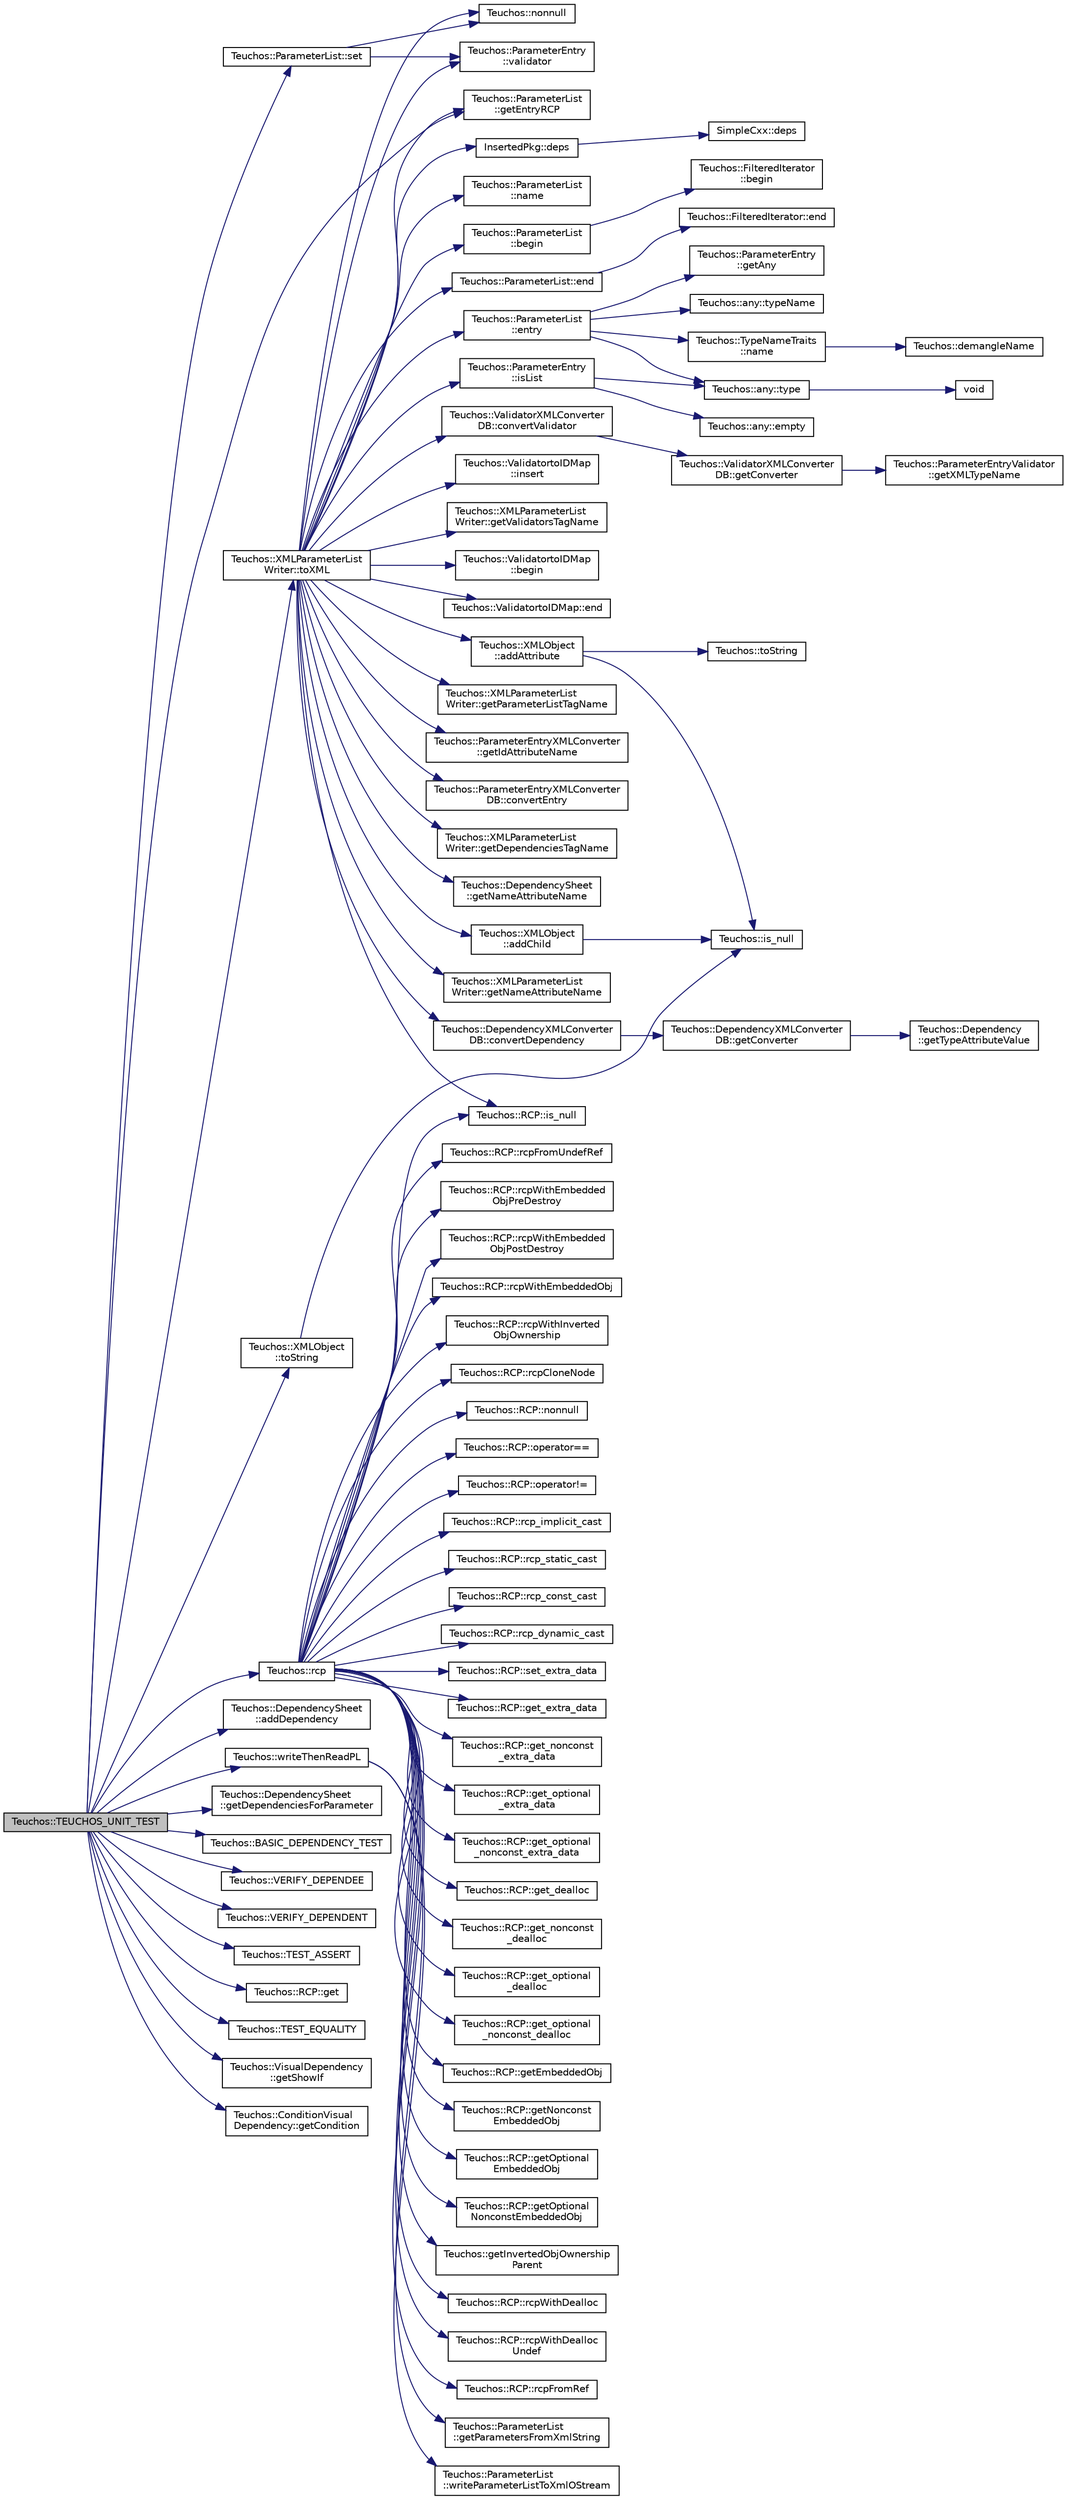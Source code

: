 digraph "Teuchos::TEUCHOS_UNIT_TEST"
{
  edge [fontname="Helvetica",fontsize="10",labelfontname="Helvetica",labelfontsize="10"];
  node [fontname="Helvetica",fontsize="10",shape=record];
  rankdir="LR";
  Node6252 [label="Teuchos::TEUCHOS_UNIT_TEST",height=0.2,width=0.4,color="black", fillcolor="grey75", style="filled", fontcolor="black"];
  Node6252 -> Node6253 [color="midnightblue",fontsize="10",style="solid",fontname="Helvetica"];
  Node6253 [label="Teuchos::rcp",height=0.2,width=0.4,color="black", fillcolor="white", style="filled",URL="$d3/d74/namespace_teuchos.html#a8ce99105ee4c7203a1ecb670a198671a",tooltip="Deprecated. "];
  Node6253 -> Node6254 [color="midnightblue",fontsize="10",style="solid",fontname="Helvetica"];
  Node6254 [label="Teuchos::RCP::rcpWithDealloc",height=0.2,width=0.4,color="black", fillcolor="white", style="filled",URL="$d5/d9a/class_teuchos_1_1_r_c_p.html#a0c6441ac96ec5797f7b487e4c851aebe",tooltip="Initialize from a raw pointer with a deallocation policy. "];
  Node6253 -> Node6255 [color="midnightblue",fontsize="10",style="solid",fontname="Helvetica"];
  Node6255 [label="Teuchos::RCP::rcpWithDealloc\lUndef",height=0.2,width=0.4,color="black", fillcolor="white", style="filled",URL="$d5/d9a/class_teuchos_1_1_r_c_p.html#a69ff146d10e16f667ef0ce4523a5eef7",tooltip="Initialize from a raw pointer with a deallocation policy for an undefined type. "];
  Node6253 -> Node6256 [color="midnightblue",fontsize="10",style="solid",fontname="Helvetica"];
  Node6256 [label="Teuchos::RCP::rcpFromRef",height=0.2,width=0.4,color="black", fillcolor="white", style="filled",URL="$d5/d9a/class_teuchos_1_1_r_c_p.html#a6c754d72d6d232c97e38bc359ab6ef82",tooltip="Return a non-owning weak RCP object from a raw object reference for a defined type. "];
  Node6253 -> Node6257 [color="midnightblue",fontsize="10",style="solid",fontname="Helvetica"];
  Node6257 [label="Teuchos::RCP::rcpFromUndefRef",height=0.2,width=0.4,color="black", fillcolor="white", style="filled",URL="$d5/d9a/class_teuchos_1_1_r_c_p.html#a823eee3138de3b23dab97b3f37e197f3",tooltip="Return a non-owning weak RCP object from a raw object reference for an undefined type. "];
  Node6253 -> Node6258 [color="midnightblue",fontsize="10",style="solid",fontname="Helvetica"];
  Node6258 [label="Teuchos::RCP::rcpWithEmbedded\lObjPreDestroy",height=0.2,width=0.4,color="black", fillcolor="white", style="filled",URL="$d5/d9a/class_teuchos_1_1_r_c_p.html#a02148aef172f7b2c0fb2de29cb01b91a",tooltip="Create an RCP with and also put in an embedded object. "];
  Node6253 -> Node6259 [color="midnightblue",fontsize="10",style="solid",fontname="Helvetica"];
  Node6259 [label="Teuchos::RCP::rcpWithEmbedded\lObjPostDestroy",height=0.2,width=0.4,color="black", fillcolor="white", style="filled",URL="$d5/d9a/class_teuchos_1_1_r_c_p.html#a8272eea6a27f1fce6c30fc5d568f2de7",tooltip="Create an RCP with and also put in an embedded object. "];
  Node6253 -> Node6260 [color="midnightblue",fontsize="10",style="solid",fontname="Helvetica"];
  Node6260 [label="Teuchos::RCP::rcpWithEmbeddedObj",height=0.2,width=0.4,color="black", fillcolor="white", style="filled",URL="$d5/d9a/class_teuchos_1_1_r_c_p.html#a506210a123b6e1747d910f037065bd73",tooltip="Create an RCP with and also put in an embedded object. "];
  Node6253 -> Node6261 [color="midnightblue",fontsize="10",style="solid",fontname="Helvetica"];
  Node6261 [label="Teuchos::RCP::rcpWithInverted\lObjOwnership",height=0.2,width=0.4,color="black", fillcolor="white", style="filled",URL="$d5/d9a/class_teuchos_1_1_r_c_p.html#abaa6bdcd39bac7dd5c12c3e0f49eba25",tooltip="Create a new RCP that inverts the ownership of parent and child. "];
  Node6253 -> Node6262 [color="midnightblue",fontsize="10",style="solid",fontname="Helvetica"];
  Node6262 [label="Teuchos::RCP::rcpCloneNode",height=0.2,width=0.4,color="black", fillcolor="white", style="filled",URL="$d5/d9a/class_teuchos_1_1_r_c_p.html#ae07a807743d25c57754a1988645ba791",tooltip="Allocate a new RCP object with a new RCPNode with memory pointing to the initial node. "];
  Node6253 -> Node6263 [color="midnightblue",fontsize="10",style="solid",fontname="Helvetica"];
  Node6263 [label="Teuchos::RCP::is_null",height=0.2,width=0.4,color="black", fillcolor="white", style="filled",URL="$d5/d9a/class_teuchos_1_1_r_c_p.html#a8033d79aee37a9378d73f70eb025b05d",tooltip="Returns true if the underlying pointer is null. "];
  Node6253 -> Node6264 [color="midnightblue",fontsize="10",style="solid",fontname="Helvetica"];
  Node6264 [label="Teuchos::RCP::nonnull",height=0.2,width=0.4,color="black", fillcolor="white", style="filled",URL="$d5/d9a/class_teuchos_1_1_r_c_p.html#ad792756b35ab5a2fa8c1d1d608763aec",tooltip="Returns true if p.get()!=NULL. "];
  Node6253 -> Node6265 [color="midnightblue",fontsize="10",style="solid",fontname="Helvetica"];
  Node6265 [label="Teuchos::RCP::operator==",height=0.2,width=0.4,color="black", fillcolor="white", style="filled",URL="$d5/d9a/class_teuchos_1_1_r_c_p.html#afab9d7e0e5480ec8b455e38de0eee49e",tooltip="Returns true if p.get()==NULL. "];
  Node6253 -> Node6266 [color="midnightblue",fontsize="10",style="solid",fontname="Helvetica"];
  Node6266 [label="Teuchos::RCP::operator!=",height=0.2,width=0.4,color="black", fillcolor="white", style="filled",URL="$d5/d9a/class_teuchos_1_1_r_c_p.html#a4081b5c4ac5b9d630a695755a72771cc",tooltip="Returns true if p.get()!=NULL. "];
  Node6253 -> Node6267 [color="midnightblue",fontsize="10",style="solid",fontname="Helvetica"];
  Node6267 [label="Teuchos::RCP::rcp_implicit_cast",height=0.2,width=0.4,color="black", fillcolor="white", style="filled",URL="$d5/d9a/class_teuchos_1_1_r_c_p.html#a61fc9f719ee13e5d961dcf47053883b4",tooltip="Implicit cast of underlying RCP type from T1* to T2*. "];
  Node6253 -> Node6268 [color="midnightblue",fontsize="10",style="solid",fontname="Helvetica"];
  Node6268 [label="Teuchos::RCP::rcp_static_cast",height=0.2,width=0.4,color="black", fillcolor="white", style="filled",URL="$d5/d9a/class_teuchos_1_1_r_c_p.html#a1c369381869737e67be8cab843b18076",tooltip="Static cast of underlying RCP type from T1* to T2*. "];
  Node6253 -> Node6269 [color="midnightblue",fontsize="10",style="solid",fontname="Helvetica"];
  Node6269 [label="Teuchos::RCP::rcp_const_cast",height=0.2,width=0.4,color="black", fillcolor="white", style="filled",URL="$d5/d9a/class_teuchos_1_1_r_c_p.html#a6931e6c2f74c9fa9467e5dc91c6cd983",tooltip="Constant cast of underlying RCP type from T1* to T2*. "];
  Node6253 -> Node6270 [color="midnightblue",fontsize="10",style="solid",fontname="Helvetica"];
  Node6270 [label="Teuchos::RCP::rcp_dynamic_cast",height=0.2,width=0.4,color="black", fillcolor="white", style="filled",URL="$d5/d9a/class_teuchos_1_1_r_c_p.html#a1580c807c6df3fdbcb953687b4ff60c7",tooltip="Dynamic cast of underlying RCP type from T1* to T2*. "];
  Node6253 -> Node6271 [color="midnightblue",fontsize="10",style="solid",fontname="Helvetica"];
  Node6271 [label="Teuchos::RCP::set_extra_data",height=0.2,width=0.4,color="black", fillcolor="white", style="filled",URL="$d5/d9a/class_teuchos_1_1_r_c_p.html#addd19618c28d1cbc6959f346cee07a7f",tooltip="Set extra data associated with a RCP object. "];
  Node6253 -> Node6272 [color="midnightblue",fontsize="10",style="solid",fontname="Helvetica"];
  Node6272 [label="Teuchos::RCP::get_extra_data",height=0.2,width=0.4,color="black", fillcolor="white", style="filled",URL="$d5/d9a/class_teuchos_1_1_r_c_p.html#ab7f7cd634c8250ff0515bd55c5f3cde6",tooltip="Get a const reference to extra data associated with a RCP object. "];
  Node6253 -> Node6273 [color="midnightblue",fontsize="10",style="solid",fontname="Helvetica"];
  Node6273 [label="Teuchos::RCP::get_nonconst\l_extra_data",height=0.2,width=0.4,color="black", fillcolor="white", style="filled",URL="$d5/d9a/class_teuchos_1_1_r_c_p.html#a8978c29ca24e96cb61185507a0419dac",tooltip="Get a non-const reference to extra data associated with a RCP object. "];
  Node6253 -> Node6274 [color="midnightblue",fontsize="10",style="solid",fontname="Helvetica"];
  Node6274 [label="Teuchos::RCP::get_optional\l_extra_data",height=0.2,width=0.4,color="black", fillcolor="white", style="filled",URL="$d5/d9a/class_teuchos_1_1_r_c_p.html#aac70269754b423e8e76d2e75b3dfbf96",tooltip="Get a pointer to const extra data (if it exists) associated with a RCP object. "];
  Node6253 -> Node6275 [color="midnightblue",fontsize="10",style="solid",fontname="Helvetica"];
  Node6275 [label="Teuchos::RCP::get_optional\l_nonconst_extra_data",height=0.2,width=0.4,color="black", fillcolor="white", style="filled",URL="$d5/d9a/class_teuchos_1_1_r_c_p.html#a7b838cf99afd0bb5f2ebc94ab8d73b59",tooltip="Get a pointer to non-const extra data (if it exists) associated with a RCP object. "];
  Node6253 -> Node6276 [color="midnightblue",fontsize="10",style="solid",fontname="Helvetica"];
  Node6276 [label="Teuchos::RCP::get_dealloc",height=0.2,width=0.4,color="black", fillcolor="white", style="filled",URL="$d5/d9a/class_teuchos_1_1_r_c_p.html#a62a1b34d2efe42b0a0fb4e20c1089f89",tooltip="Return a const reference to the underlying deallocator object. "];
  Node6253 -> Node6277 [color="midnightblue",fontsize="10",style="solid",fontname="Helvetica"];
  Node6277 [label="Teuchos::RCP::get_nonconst\l_dealloc",height=0.2,width=0.4,color="black", fillcolor="white", style="filled",URL="$d5/d9a/class_teuchos_1_1_r_c_p.html#a67483a8eaf4d6a5f234e7bd6c971b009",tooltip="Return a non-const reference to the underlying deallocator object. "];
  Node6253 -> Node6278 [color="midnightblue",fontsize="10",style="solid",fontname="Helvetica"];
  Node6278 [label="Teuchos::RCP::get_optional\l_dealloc",height=0.2,width=0.4,color="black", fillcolor="white", style="filled",URL="$d5/d9a/class_teuchos_1_1_r_c_p.html#ac7868e0bffe12f3a8c82daa61cd4cefb",tooltip="Return a pointer to the underlying const deallocator object if it exists. "];
  Node6253 -> Node6279 [color="midnightblue",fontsize="10",style="solid",fontname="Helvetica"];
  Node6279 [label="Teuchos::RCP::get_optional\l_nonconst_dealloc",height=0.2,width=0.4,color="black", fillcolor="white", style="filled",URL="$d5/d9a/class_teuchos_1_1_r_c_p.html#a40a73590cabeeb6ac3556981e068bd5d",tooltip="Return a pointer to the underlying non-const deallocator object if it exists. "];
  Node6253 -> Node6280 [color="midnightblue",fontsize="10",style="solid",fontname="Helvetica"];
  Node6280 [label="Teuchos::RCP::getEmbeddedObj",height=0.2,width=0.4,color="black", fillcolor="white", style="filled",URL="$d5/d9a/class_teuchos_1_1_r_c_p.html#afd9ce82fd86820b298f9c3847d585708",tooltip="Get a const reference to an embedded object that was set by calling rcpWithEmbeddedObjPreDestroy(), rcpWithEmbeddedObjPostDestory(), or rcpWithEmbeddedObj(). "];
  Node6253 -> Node6281 [color="midnightblue",fontsize="10",style="solid",fontname="Helvetica"];
  Node6281 [label="Teuchos::RCP::getNonconst\lEmbeddedObj",height=0.2,width=0.4,color="black", fillcolor="white", style="filled",URL="$d5/d9a/class_teuchos_1_1_r_c_p.html#a5dfd3a9f656d730dea2902f08a765811",tooltip="Get a non-const reference to an embedded object that was set by calling rcpWithEmbeddedObjPreDestroy(..."];
  Node6253 -> Node6282 [color="midnightblue",fontsize="10",style="solid",fontname="Helvetica"];
  Node6282 [label="Teuchos::RCP::getOptional\lEmbeddedObj",height=0.2,width=0.4,color="black", fillcolor="white", style="filled",URL="$d5/d9a/class_teuchos_1_1_r_c_p.html#ae35995646037935daf4f98375cbb7ae3",tooltip="Get an optional Ptr to a const embedded object if it was set by calling rcpWithEmbeddedObjPreDestroy(..."];
  Node6253 -> Node6283 [color="midnightblue",fontsize="10",style="solid",fontname="Helvetica"];
  Node6283 [label="Teuchos::RCP::getOptional\lNonconstEmbeddedObj",height=0.2,width=0.4,color="black", fillcolor="white", style="filled",URL="$d5/d9a/class_teuchos_1_1_r_c_p.html#a1fcb0b191b4d3f13cd7e2c139dcc4d8e",tooltip="Get an optional Ptr to a non-const embedded object if it was set by calling rcpWithEmbeddedObjPreDest..."];
  Node6253 -> Node6284 [color="midnightblue",fontsize="10",style="solid",fontname="Helvetica"];
  Node6284 [label="Teuchos::getInvertedObjOwnership\lParent",height=0.2,width=0.4,color="black", fillcolor="white", style="filled",URL="$d3/d74/namespace_teuchos.html#a36781a62aaf40511a8eb5a8c8d3914f9",tooltip="Get the parent back from an inverted ownership RCP. "];
  Node6252 -> Node6285 [color="midnightblue",fontsize="10",style="solid",fontname="Helvetica"];
  Node6285 [label="Teuchos::ParameterList::set",height=0.2,width=0.4,color="black", fillcolor="white", style="filled",URL="$db/d0f/class_teuchos_1_1_parameter_list.html#a4aba1b34b186a56ee70ce421f8544a50",tooltip="Set a parameter whose value has type T. "];
  Node6285 -> Node6286 [color="midnightblue",fontsize="10",style="solid",fontname="Helvetica"];
  Node6286 [label="Teuchos::nonnull",height=0.2,width=0.4,color="black", fillcolor="white", style="filled",URL="$d2/dc5/group___teuchos___r_c_p_std_shared_ptr_conversions__grp.html#gaecc73655aad3c6aaa1de138d2427426c",tooltip="Returns true if p.get()!=NULL. "];
  Node6285 -> Node6287 [color="midnightblue",fontsize="10",style="solid",fontname="Helvetica"];
  Node6287 [label="Teuchos::ParameterEntry\l::validator",height=0.2,width=0.4,color="black", fillcolor="white", style="filled",URL="$d8/dce/class_teuchos_1_1_parameter_entry.html#a7185dd2314bd0613e2fe8b99158e0bfc",tooltip="Return the (optional) validator object. "];
  Node6252 -> Node6288 [color="midnightblue",fontsize="10",style="solid",fontname="Helvetica"];
  Node6288 [label="Teuchos::ParameterList\l::getEntryRCP",height=0.2,width=0.4,color="black", fillcolor="white", style="filled",URL="$db/d0f/class_teuchos_1_1_parameter_list.html#ae1a098fc696a100fe5f8a52ea5e7dfc8",tooltip="Retrieves the RCP for an entry with the name name if it exists. "];
  Node6252 -> Node6289 [color="midnightblue",fontsize="10",style="solid",fontname="Helvetica"];
  Node6289 [label="Teuchos::DependencySheet\l::addDependency",height=0.2,width=0.4,color="black", fillcolor="white", style="filled",URL="$d3/dd4/class_teuchos_1_1_dependency_sheet.html#a4c9e6a287a4f28305f502b832e619dee",tooltip="Adds a dependency to the sheet. "];
  Node6252 -> Node6290 [color="midnightblue",fontsize="10",style="solid",fontname="Helvetica"];
  Node6290 [label="Teuchos::XMLParameterList\lWriter::toXML",height=0.2,width=0.4,color="black", fillcolor="white", style="filled",URL="$d1/d1a/class_teuchos_1_1_x_m_l_parameter_list_writer.html#afd50937bceed528fbaa2c50217ecb8ba"];
  Node6290 -> Node6291 [color="midnightblue",fontsize="10",style="solid",fontname="Helvetica"];
  Node6291 [label="Teuchos::XMLObject\l::addAttribute",height=0.2,width=0.4,color="black", fillcolor="white", style="filled",URL="$d8/d6a/class_teuchos_1_1_x_m_l_object.html#a8fd0bc34abda57f74ec1fd7e0580daf1",tooltip="Lookup whether or not Doubles are allowed. "];
  Node6291 -> Node6292 [color="midnightblue",fontsize="10",style="solid",fontname="Helvetica"];
  Node6292 [label="Teuchos::is_null",height=0.2,width=0.4,color="black", fillcolor="white", style="filled",URL="$d2/dc5/group___teuchos___r_c_p_std_shared_ptr_conversions__grp.html#gade66554b0078fdf9b134723ef5da551f",tooltip="Returns true if p.get()==NULL. "];
  Node6291 -> Node6293 [color="midnightblue",fontsize="10",style="solid",fontname="Helvetica"];
  Node6293 [label="Teuchos::toString",height=0.2,width=0.4,color="black", fillcolor="white", style="filled",URL="$d3/d74/namespace_teuchos.html#a74fc3ddc7fbfe445af63ee8b8f6ee232"];
  Node6290 -> Node6294 [color="midnightblue",fontsize="10",style="solid",fontname="Helvetica"];
  Node6294 [label="Teuchos::XMLParameterList\lWriter::getNameAttributeName",height=0.2,width=0.4,color="black", fillcolor="white", style="filled",URL="$d1/d1a/class_teuchos_1_1_x_m_l_parameter_list_writer.html#afb6e332e8bdca5aae143d9ffd4593196"];
  Node6290 -> Node6295 [color="midnightblue",fontsize="10",style="solid",fontname="Helvetica"];
  Node6295 [label="Teuchos::ParameterList\l::name",height=0.2,width=0.4,color="black", fillcolor="white", style="filled",URL="$db/d0f/class_teuchos_1_1_parameter_list.html#a6d8b322eb76af7593abacef528c8b890",tooltip="The name of this ParameterList. "];
  Node6290 -> Node6263 [color="midnightblue",fontsize="10",style="solid",fontname="Helvetica"];
  Node6290 -> Node6296 [color="midnightblue",fontsize="10",style="solid",fontname="Helvetica"];
  Node6296 [label="InsertedPkg::deps",height=0.2,width=0.4,color="black", fillcolor="white", style="filled",URL="$d5/dae/namespace_inserted_pkg.html#a5898c0811539521cb75e27d51cf95094"];
  Node6296 -> Node6297 [color="midnightblue",fontsize="10",style="solid",fontname="Helvetica"];
  Node6297 [label="SimpleCxx::deps",height=0.2,width=0.4,color="black", fillcolor="white", style="filled",URL="$dd/dc5/namespace_simple_cxx.html#a23e4fc6840f644de454960187fe0fc21"];
  Node6290 -> Node6298 [color="midnightblue",fontsize="10",style="solid",fontname="Helvetica"];
  Node6298 [label="Teuchos::XMLObject\l::addChild",height=0.2,width=0.4,color="black", fillcolor="white", style="filled",URL="$d8/d6a/class_teuchos_1_1_x_m_l_object.html#a14a87a0b7a6e3bbe798e3119708a6451",tooltip="Add a child node to the node. "];
  Node6298 -> Node6292 [color="midnightblue",fontsize="10",style="solid",fontname="Helvetica"];
  Node6290 -> Node6299 [color="midnightblue",fontsize="10",style="solid",fontname="Helvetica"];
  Node6299 [label="Teuchos::ParameterList\l::begin",height=0.2,width=0.4,color="black", fillcolor="white", style="filled",URL="$db/d0f/class_teuchos_1_1_parameter_list.html#a8c8df5595f92eeba117092cd9c697cf3",tooltip="An iterator pointing to the first entry. "];
  Node6299 -> Node6300 [color="midnightblue",fontsize="10",style="solid",fontname="Helvetica"];
  Node6300 [label="Teuchos::FilteredIterator\l::begin",height=0.2,width=0.4,color="black", fillcolor="white", style="filled",URL="$d0/d5b/class_teuchos_1_1_filtered_iterator.html#a24ecb067ef1da0b4b80ac885fbf04446"];
  Node6290 -> Node6301 [color="midnightblue",fontsize="10",style="solid",fontname="Helvetica"];
  Node6301 [label="Teuchos::ParameterList::end",height=0.2,width=0.4,color="black", fillcolor="white", style="filled",URL="$db/d0f/class_teuchos_1_1_parameter_list.html#a18d24b3c1b7689b39ed37febfd9c1351",tooltip="An iterator pointing beyond the last entry. "];
  Node6301 -> Node6302 [color="midnightblue",fontsize="10",style="solid",fontname="Helvetica"];
  Node6302 [label="Teuchos::FilteredIterator::end",height=0.2,width=0.4,color="black", fillcolor="white", style="filled",URL="$d0/d5b/class_teuchos_1_1_filtered_iterator.html#a78f53ca359dcbe8ce69a256edbb53fd7"];
  Node6290 -> Node6303 [color="midnightblue",fontsize="10",style="solid",fontname="Helvetica"];
  Node6303 [label="Teuchos::ParameterList\l::entry",height=0.2,width=0.4,color="black", fillcolor="white", style="filled",URL="$db/d0f/class_teuchos_1_1_parameter_list.html#a16764f2d0e8dd2bc5838a02e8124fea9",tooltip="Access to ParameterEntry (i.e., returns i->second) "];
  Node6303 -> Node6304 [color="midnightblue",fontsize="10",style="solid",fontname="Helvetica"];
  Node6304 [label="Teuchos::ParameterEntry\l::getAny",height=0.2,width=0.4,color="black", fillcolor="white", style="filled",URL="$d8/dce/class_teuchos_1_1_parameter_entry.html#a425db8b42bc49d24323293218f38eeee",tooltip="Direct access to the Teuchos::any data value underlying this object. The bool argument activeQry (def..."];
  Node6303 -> Node6305 [color="midnightblue",fontsize="10",style="solid",fontname="Helvetica"];
  Node6305 [label="Teuchos::any::type",height=0.2,width=0.4,color="black", fillcolor="white", style="filled",URL="$dd/d49/class_teuchos_1_1any.html#a506e528ee1048c5ddb09e865dc63fa37",tooltip="Return the type of value being stored. "];
  Node6305 -> Node6306 [color="midnightblue",fontsize="10",style="solid",fontname="Helvetica"];
  Node6306 [label="void",height=0.2,width=0.4,color="black", fillcolor="white", style="filled",URL="$d1/dd1/3rd_party_2gc_2include_2gc_8h.html#acacfa47efcc44a29f7bb7d98f2a000f8"];
  Node6303 -> Node6307 [color="midnightblue",fontsize="10",style="solid",fontname="Helvetica"];
  Node6307 [label="Teuchos::any::typeName",height=0.2,width=0.4,color="black", fillcolor="white", style="filled",URL="$dd/d49/class_teuchos_1_1any.html#a9e2f3f09e7a67b2725bec3dbd8c48747",tooltip="Return the name of the type. "];
  Node6303 -> Node6308 [color="midnightblue",fontsize="10",style="solid",fontname="Helvetica"];
  Node6308 [label="Teuchos::TypeNameTraits\l::name",height=0.2,width=0.4,color="black", fillcolor="white", style="filled",URL="$de/d50/class_teuchos_1_1_type_name_traits.html#acd376f70f0fd37929269c42db3a0b641"];
  Node6308 -> Node6309 [color="midnightblue",fontsize="10",style="solid",fontname="Helvetica"];
  Node6309 [label="Teuchos::demangleName",height=0.2,width=0.4,color="black", fillcolor="white", style="filled",URL="$d3/d74/namespace_teuchos.html#ab51ffd2f72e19eea6eb568cf76539e47",tooltip="Demangle a C++ name if valid. "];
  Node6290 -> Node6310 [color="midnightblue",fontsize="10",style="solid",fontname="Helvetica"];
  Node6310 [label="Teuchos::ParameterEntry\l::isList",height=0.2,width=0.4,color="black", fillcolor="white", style="filled",URL="$d8/dce/class_teuchos_1_1_parameter_entry.html#aceb44068957a651be7929f7b86fe95e8",tooltip="Return whether or not the value itself is a list. "];
  Node6310 -> Node6311 [color="midnightblue",fontsize="10",style="solid",fontname="Helvetica"];
  Node6311 [label="Teuchos::any::empty",height=0.2,width=0.4,color="black", fillcolor="white", style="filled",URL="$dd/d49/class_teuchos_1_1any.html#afa3427d61d138802eb6728ea065f1e1a",tooltip="Return true if nothing is being stored. "];
  Node6310 -> Node6305 [color="midnightblue",fontsize="10",style="solid",fontname="Helvetica"];
  Node6290 -> Node6286 [color="midnightblue",fontsize="10",style="solid",fontname="Helvetica"];
  Node6290 -> Node6287 [color="midnightblue",fontsize="10",style="solid",fontname="Helvetica"];
  Node6290 -> Node6312 [color="midnightblue",fontsize="10",style="solid",fontname="Helvetica"];
  Node6312 [label="Teuchos::ValidatortoIDMap\l::insert",height=0.2,width=0.4,color="black", fillcolor="white", style="filled",URL="$d4/d1d/class_teuchos_1_1_validatorto_i_d_map.html#a5356125e36d59bd60f30d92b285b518b",tooltip="inserts an IDValidatorPair into the map. "];
  Node6290 -> Node6313 [color="midnightblue",fontsize="10",style="solid",fontname="Helvetica"];
  Node6313 [label="Teuchos::XMLParameterList\lWriter::getValidatorsTagName",height=0.2,width=0.4,color="black", fillcolor="white", style="filled",URL="$d1/d1a/class_teuchos_1_1_x_m_l_parameter_list_writer.html#ac1028cbbdbb24e0986765fa151bcbbff"];
  Node6290 -> Node6314 [color="midnightblue",fontsize="10",style="solid",fontname="Helvetica"];
  Node6314 [label="Teuchos::ValidatortoIDMap\l::begin",height=0.2,width=0.4,color="black", fillcolor="white", style="filled",URL="$d4/d1d/class_teuchos_1_1_validatorto_i_d_map.html#af919e9a1637ec6936784d77ab278cfa9",tooltip="Returns a const_reference to the beginning of the map. "];
  Node6290 -> Node6315 [color="midnightblue",fontsize="10",style="solid",fontname="Helvetica"];
  Node6315 [label="Teuchos::ValidatortoIDMap::end",height=0.2,width=0.4,color="black", fillcolor="white", style="filled",URL="$d4/d1d/class_teuchos_1_1_validatorto_i_d_map.html#a441d25adb91689bf142c44c1e8017cc8",tooltip="Returns a const_reference to the end of the map. "];
  Node6290 -> Node6316 [color="midnightblue",fontsize="10",style="solid",fontname="Helvetica"];
  Node6316 [label="Teuchos::ValidatorXMLConverter\lDB::convertValidator",height=0.2,width=0.4,color="black", fillcolor="white", style="filled",URL="$d2/df8/class_teuchos_1_1_validator_x_m_l_converter_d_b.html#a235e730044b8012bd5d2865f4293906e",tooltip="Given a validator converts the validator to XML. "];
  Node6316 -> Node6317 [color="midnightblue",fontsize="10",style="solid",fontname="Helvetica"];
  Node6317 [label="Teuchos::ValidatorXMLConverter\lDB::getConverter",height=0.2,width=0.4,color="black", fillcolor="white", style="filled",URL="$d2/df8/class_teuchos_1_1_validator_x_m_l_converter_d_b.html#aa9a58d231423eac6743c6ddf46a56e26",tooltip="Get an appropriate ValidatorXMLConverter given a Validator. "];
  Node6317 -> Node6318 [color="midnightblue",fontsize="10",style="solid",fontname="Helvetica"];
  Node6318 [label="Teuchos::ParameterEntryValidator\l::getXMLTypeName",height=0.2,width=0.4,color="black", fillcolor="white", style="filled",URL="$db/d78/class_teuchos_1_1_parameter_entry_validator.html#a8ec3454d675374f77230cc710f3e53ed",tooltip="Get a string that should be used as a value of the type attribute when serializing it to XML..."];
  Node6290 -> Node6319 [color="midnightblue",fontsize="10",style="solid",fontname="Helvetica"];
  Node6319 [label="Teuchos::XMLParameterList\lWriter::getParameterListTagName",height=0.2,width=0.4,color="black", fillcolor="white", style="filled",URL="$d1/d1a/class_teuchos_1_1_x_m_l_parameter_list_writer.html#a6d17826011d3697aea0e918e6929c4fa"];
  Node6290 -> Node6288 [color="midnightblue",fontsize="10",style="solid",fontname="Helvetica"];
  Node6290 -> Node6320 [color="midnightblue",fontsize="10",style="solid",fontname="Helvetica"];
  Node6320 [label="Teuchos::ParameterEntryXMLConverter\l::getIdAttributeName",height=0.2,width=0.4,color="black", fillcolor="white", style="filled",URL="$db/d17/class_teuchos_1_1_parameter_entry_x_m_l_converter.html#aae692f62a49a619e31df4357f5d4d4a8"];
  Node6290 -> Node6321 [color="midnightblue",fontsize="10",style="solid",fontname="Helvetica"];
  Node6321 [label="Teuchos::ParameterEntryXMLConverter\lDB::convertEntry",height=0.2,width=0.4,color="black", fillcolor="white", style="filled",URL="$da/d6f/class_teuchos_1_1_parameter_entry_x_m_l_converter_d_b.html#a185d7071f0bc736aa0d5f6afd78f63b5",tooltip="Converts the given ParameterEntry to XML. "];
  Node6290 -> Node6322 [color="midnightblue",fontsize="10",style="solid",fontname="Helvetica"];
  Node6322 [label="Teuchos::XMLParameterList\lWriter::getDependenciesTagName",height=0.2,width=0.4,color="black", fillcolor="white", style="filled",URL="$d1/d1a/class_teuchos_1_1_x_m_l_parameter_list_writer.html#ae92358dacdf45f71dc6d89ea62f9aaea"];
  Node6290 -> Node6323 [color="midnightblue",fontsize="10",style="solid",fontname="Helvetica"];
  Node6323 [label="Teuchos::DependencySheet\l::getNameAttributeName",height=0.2,width=0.4,color="black", fillcolor="white", style="filled",URL="$d3/dd4/class_teuchos_1_1_dependency_sheet.html#ac3ee6e90986df9fdee5bc0796b4c01ae",tooltip="When serializing to XML, this string should be used as the name of the name attribute. "];
  Node6290 -> Node6324 [color="midnightblue",fontsize="10",style="solid",fontname="Helvetica"];
  Node6324 [label="Teuchos::DependencyXMLConverter\lDB::convertDependency",height=0.2,width=0.4,color="black", fillcolor="white", style="filled",URL="$da/de4/class_teuchos_1_1_dependency_x_m_l_converter_d_b.html#a363d283d3bb9eaa252fa25ac8d167963",tooltip="Given a dependency converts the dependency to XML. "];
  Node6324 -> Node6325 [color="midnightblue",fontsize="10",style="solid",fontname="Helvetica"];
  Node6325 [label="Teuchos::DependencyXMLConverter\lDB::getConverter",height=0.2,width=0.4,color="black", fillcolor="white", style="filled",URL="$da/de4/class_teuchos_1_1_dependency_x_m_l_converter_d_b.html#ac92c7de68ddb7a9830acf2076699d865",tooltip="Get an appropriate DependencyXMLConverter given a ParameterEntry. "];
  Node6325 -> Node6326 [color="midnightblue",fontsize="10",style="solid",fontname="Helvetica"];
  Node6326 [label="Teuchos::Dependency\l::getTypeAttributeValue",height=0.2,width=0.4,color="black", fillcolor="white", style="filled",URL="$dd/dac/class_teuchos_1_1_dependency.html#a250f3d127c4483e0097a8a049416a23c",tooltip="Returns the string to be used for the value of the type attribute when converting the dependency to X..."];
  Node6252 -> Node6327 [color="midnightblue",fontsize="10",style="solid",fontname="Helvetica"];
  Node6327 [label="Teuchos::XMLObject\l::toString",height=0.2,width=0.4,color="black", fillcolor="white", style="filled",URL="$d8/d6a/class_teuchos_1_1_x_m_l_object.html#a36142595bb268df4c21cf6ba86216318",tooltip="Represent this node and its children as a std::string. "];
  Node6327 -> Node6292 [color="midnightblue",fontsize="10",style="solid",fontname="Helvetica"];
  Node6252 -> Node6328 [color="midnightblue",fontsize="10",style="solid",fontname="Helvetica"];
  Node6328 [label="Teuchos::writeThenReadPL",height=0.2,width=0.4,color="black", fillcolor="white", style="filled",URL="$d3/d74/namespace_teuchos.html#ad49389b0f0d0745e2b09ea28458155b2",tooltip="Write a parameter list to xml and then read that xml back in via a string. The intent of this functio..."];
  Node6328 -> Node6329 [color="midnightblue",fontsize="10",style="solid",fontname="Helvetica"];
  Node6329 [label="Teuchos::ParameterList\l::writeParameterListToXmlOStream",height=0.2,width=0.4,color="black", fillcolor="white", style="filled",URL="$db/d0f/class_teuchos_1_1_parameter_list.html#a3d864447eab65f2a9547dc38585a9ff0",tooltip="Write parameters and sublists in XML format to an std::ostream. "];
  Node6328 -> Node6330 [color="midnightblue",fontsize="10",style="solid",fontname="Helvetica"];
  Node6330 [label="Teuchos::ParameterList\l::getParametersFromXmlString",height=0.2,width=0.4,color="black", fillcolor="white", style="filled",URL="$db/d0f/class_teuchos_1_1_parameter_list.html#abaefbe0d7ded8f6698dd022973876d98",tooltip="Reads XML parameters from a std::string and return them in a new parameter list. "];
  Node6252 -> Node6331 [color="midnightblue",fontsize="10",style="solid",fontname="Helvetica"];
  Node6331 [label="Teuchos::DependencySheet\l::getDependenciesForParameter",height=0.2,width=0.4,color="black", fillcolor="white", style="filled",URL="$d3/dd4/class_teuchos_1_1_dependency_sheet.html#a10722548b8a176c4f6be13e5b1559394",tooltip="Returns a set of all the dependencies associated with a particular dependee. If no dependencies with ..."];
  Node6252 -> Node6332 [color="midnightblue",fontsize="10",style="solid",fontname="Helvetica"];
  Node6332 [label="Teuchos::BASIC_DEPENDENCY_TEST",height=0.2,width=0.4,color="black", fillcolor="white", style="filled",URL="$d3/d74/namespace_teuchos.html#a4772ce393c585ba4efeeb84a9fb99bde"];
  Node6252 -> Node6333 [color="midnightblue",fontsize="10",style="solid",fontname="Helvetica"];
  Node6333 [label="Teuchos::VERIFY_DEPENDEE",height=0.2,width=0.4,color="black", fillcolor="white", style="filled",URL="$d3/d74/namespace_teuchos.html#a8c921cbc908866832cf9831e2506c3ac"];
  Node6252 -> Node6334 [color="midnightblue",fontsize="10",style="solid",fontname="Helvetica"];
  Node6334 [label="Teuchos::VERIFY_DEPENDENT",height=0.2,width=0.4,color="black", fillcolor="white", style="filled",URL="$d3/d74/namespace_teuchos.html#a38ea376f60dc8e3400497058c56fbf13"];
  Node6252 -> Node6335 [color="midnightblue",fontsize="10",style="solid",fontname="Helvetica"];
  Node6335 [label="Teuchos::TEST_ASSERT",height=0.2,width=0.4,color="black", fillcolor="white", style="filled",URL="$d3/d74/namespace_teuchos.html#a518193176c269b6565bb86cb57d7eabd"];
  Node6252 -> Node6336 [color="midnightblue",fontsize="10",style="solid",fontname="Helvetica"];
  Node6336 [label="Teuchos::RCP::get",height=0.2,width=0.4,color="black", fillcolor="white", style="filled",URL="$d5/d9a/class_teuchos_1_1_r_c_p.html#adc36a705efd91e655fef2521641c26b4",tooltip="Get the raw C++ pointer to the underlying object. "];
  Node6252 -> Node6337 [color="midnightblue",fontsize="10",style="solid",fontname="Helvetica"];
  Node6337 [label="Teuchos::TEST_EQUALITY",height=0.2,width=0.4,color="black", fillcolor="white", style="filled",URL="$d3/d74/namespace_teuchos.html#abf32dd93d4359b280686162ce13f2bd2"];
  Node6252 -> Node6338 [color="midnightblue",fontsize="10",style="solid",fontname="Helvetica"];
  Node6338 [label="Teuchos::VisualDependency\l::getShowIf",height=0.2,width=0.4,color="black", fillcolor="white", style="filled",URL="$de/dbe/class_teuchos_1_1_visual_dependency.html#acf16c9e76935d8c092b35f8b02b5f1b4",tooltip="Get&#39;s the value of the showIf variable. "];
  Node6252 -> Node6339 [color="midnightblue",fontsize="10",style="solid",fontname="Helvetica"];
  Node6339 [label="Teuchos::ConditionVisual\lDependency::getCondition",height=0.2,width=0.4,color="black", fillcolor="white", style="filled",URL="$df/dd6/class_teuchos_1_1_condition_visual_dependency.html#aee21825cd0e2f1ec4f6d2f049a1d2346",tooltip="Gets the condition being used in this dependency. "];
}
